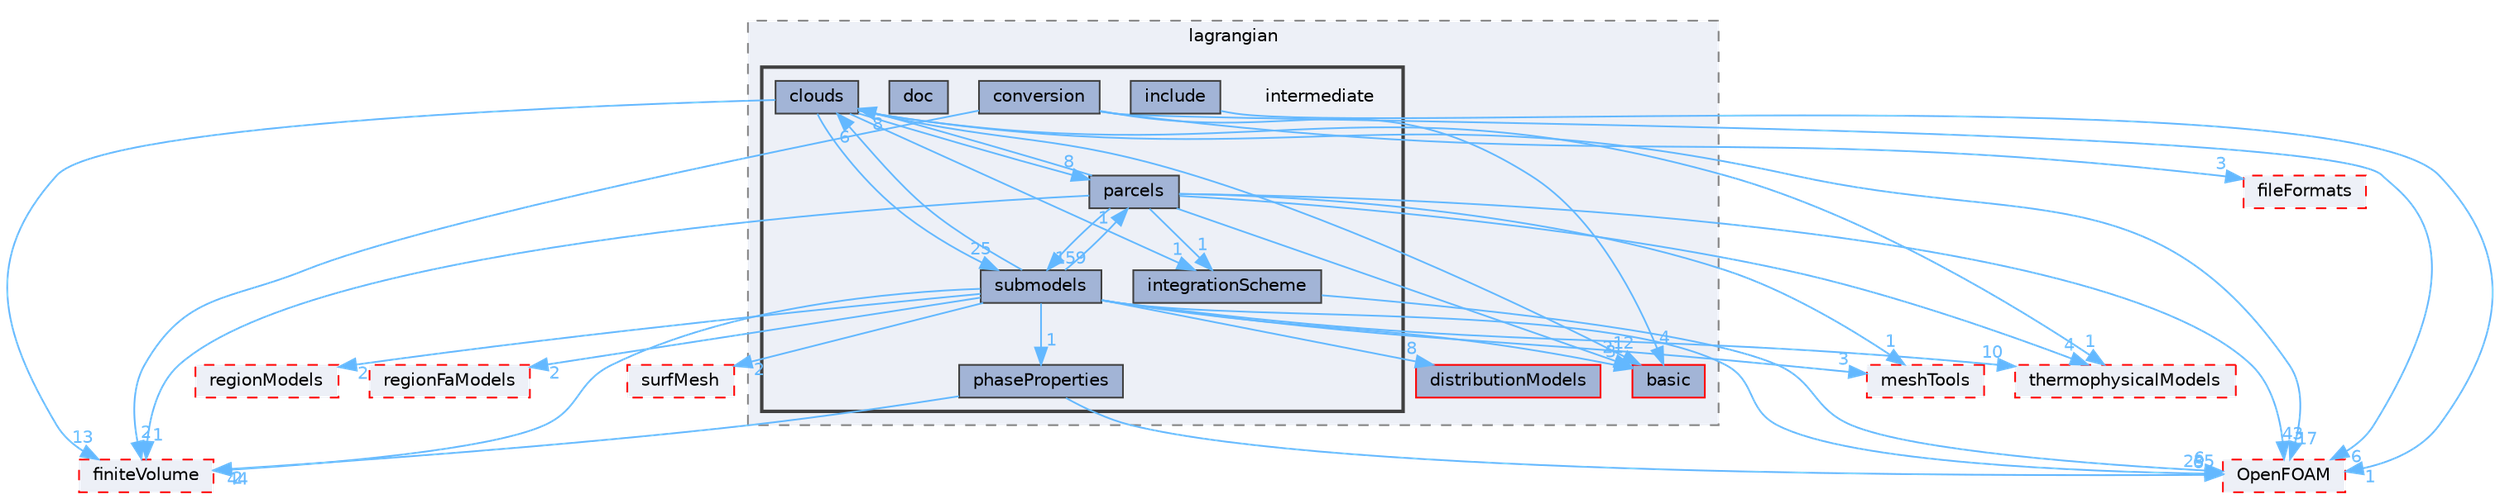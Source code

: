 digraph "src/lagrangian/intermediate"
{
 // LATEX_PDF_SIZE
  bgcolor="transparent";
  edge [fontname=Helvetica,fontsize=10,labelfontname=Helvetica,labelfontsize=10];
  node [fontname=Helvetica,fontsize=10,shape=box,height=0.2,width=0.4];
  compound=true
  subgraph clusterdir_f8c25efc4b6f6a8502a42d5af7554d23 {
    graph [ bgcolor="#edf0f7", pencolor="grey50", label="lagrangian", fontname=Helvetica,fontsize=10 style="filled,dashed", URL="dir_f8c25efc4b6f6a8502a42d5af7554d23.html",tooltip=""]
  dir_584e0ab0901b4327f36f4285cac7f2f8 [label="basic", fillcolor="#a2b4d6", color="red", style="filled", URL="dir_584e0ab0901b4327f36f4285cac7f2f8.html",tooltip=""];
  dir_d6927c2879faa997b7d01c6ca71e518d [label="distributionModels", fillcolor="#a2b4d6", color="red", style="filled", URL="dir_d6927c2879faa997b7d01c6ca71e518d.html",tooltip=""];
  subgraph clusterdir_d3c32a493136c130c1f0d51f4f35c297 {
    graph [ bgcolor="#edf0f7", pencolor="grey25", label="", fontname=Helvetica,fontsize=10 style="filled,bold", URL="dir_d3c32a493136c130c1f0d51f4f35c297.html",tooltip=""]
    dir_d3c32a493136c130c1f0d51f4f35c297 [shape=plaintext, label="intermediate"];
  dir_bdd630a78c14e3d279a2564e7964fc69 [label="clouds", fillcolor="#a2b4d6", color="grey25", style="filled", URL="dir_bdd630a78c14e3d279a2564e7964fc69.html",tooltip=""];
  dir_e25888efae61286d6fcfe7e070eb13d5 [label="conversion", fillcolor="#a2b4d6", color="grey25", style="filled", URL="dir_e25888efae61286d6fcfe7e070eb13d5.html",tooltip=""];
  dir_17183b5ab28fabcb5382cfca8209316b [label="doc", fillcolor="#a2b4d6", color="grey25", style="filled", URL="dir_17183b5ab28fabcb5382cfca8209316b.html",tooltip=""];
  dir_058fcb6f5ba8ea00df547cbc88264f97 [label="include", fillcolor="#a2b4d6", color="grey25", style="filled", URL="dir_058fcb6f5ba8ea00df547cbc88264f97.html",tooltip=""];
  dir_b883d9ef4401f3bc7334173de6a907cc [label="integrationScheme", fillcolor="#a2b4d6", color="grey25", style="filled", URL="dir_b883d9ef4401f3bc7334173de6a907cc.html",tooltip=""];
  dir_b8d19ddbdf0975644e34192d6313800e [label="parcels", fillcolor="#a2b4d6", color="grey25", style="filled", URL="dir_b8d19ddbdf0975644e34192d6313800e.html",tooltip=""];
  dir_970d888d503ae0b030e8ecd5b80bb0f3 [label="phaseProperties", fillcolor="#a2b4d6", color="grey25", style="filled", URL="dir_970d888d503ae0b030e8ecd5b80bb0f3.html",tooltip=""];
  dir_825de5f87f0ef3ae7d76ccd6a5458244 [label="submodels", fillcolor="#a2b4d6", color="grey25", style="filled", URL="dir_825de5f87f0ef3ae7d76ccd6a5458244.html",tooltip=""];
  }
  }
  dir_0a88fe22feb23ce5f078a04a1df67721 [label="surfMesh", fillcolor="#edf0f7", color="red", style="filled,dashed", URL="dir_0a88fe22feb23ce5f078a04a1df67721.html",tooltip=""];
  dir_2778d089ec5c4f66810b11f753867003 [label="thermophysicalModels", fillcolor="#edf0f7", color="red", style="filled,dashed", URL="dir_2778d089ec5c4f66810b11f753867003.html",tooltip=""];
  dir_9bd15774b555cf7259a6fa18f99fe99b [label="finiteVolume", fillcolor="#edf0f7", color="red", style="filled,dashed", URL="dir_9bd15774b555cf7259a6fa18f99fe99b.html",tooltip=""];
  dir_ae30ad0bef50cf391b24c614251bb9fd [label="meshTools", fillcolor="#edf0f7", color="red", style="filled,dashed", URL="dir_ae30ad0bef50cf391b24c614251bb9fd.html",tooltip=""];
  dir_b05602f37bb521a7142c0a3e200b5f35 [label="fileFormats", fillcolor="#edf0f7", color="red", style="filled,dashed", URL="dir_b05602f37bb521a7142c0a3e200b5f35.html",tooltip=""];
  dir_c5473ff19b20e6ec4dfe5c310b3778a8 [label="OpenFOAM", fillcolor="#edf0f7", color="red", style="filled,dashed", URL="dir_c5473ff19b20e6ec4dfe5c310b3778a8.html",tooltip=""];
  dir_1cee61ac5e24023b73c87e3e265bd2be [label="regionModels", fillcolor="#edf0f7", color="red", style="filled,dashed", URL="dir_1cee61ac5e24023b73c87e3e265bd2be.html",tooltip=""];
  dir_256e80909904544129a5af4b82e274ea [label="regionFaModels", fillcolor="#edf0f7", color="red", style="filled,dashed", URL="dir_256e80909904544129a5af4b82e274ea.html",tooltip=""];
  dir_bdd630a78c14e3d279a2564e7964fc69->dir_584e0ab0901b4327f36f4285cac7f2f8 [headlabel="12", labeldistance=1.5 headhref="dir_000508_000211.html" href="dir_000508_000211.html" color="steelblue1" fontcolor="steelblue1"];
  dir_bdd630a78c14e3d279a2564e7964fc69->dir_b8d19ddbdf0975644e34192d6313800e [headlabel="8", labeldistance=1.5 headhref="dir_000508_002785.html" href="dir_000508_002785.html" color="steelblue1" fontcolor="steelblue1"];
  dir_bdd630a78c14e3d279a2564e7964fc69->dir_c5473ff19b20e6ec4dfe5c310b3778a8 [headlabel="17", labeldistance=1.5 headhref="dir_000508_002695.html" href="dir_000508_002695.html" color="steelblue1" fontcolor="steelblue1"];
  dir_bdd630a78c14e3d279a2564e7964fc69->dir_9bd15774b555cf7259a6fa18f99fe99b [headlabel="13", labeldistance=1.5 headhref="dir_000508_001387.html" href="dir_000508_001387.html" color="steelblue1" fontcolor="steelblue1"];
  dir_bdd630a78c14e3d279a2564e7964fc69->dir_825de5f87f0ef3ae7d76ccd6a5458244 [headlabel="25", labeldistance=1.5 headhref="dir_000508_003801.html" href="dir_000508_003801.html" color="steelblue1" fontcolor="steelblue1"];
  dir_bdd630a78c14e3d279a2564e7964fc69->dir_b883d9ef4401f3bc7334173de6a907cc [headlabel="1", labeldistance=1.5 headhref="dir_000508_001882.html" href="dir_000508_001882.html" color="steelblue1" fontcolor="steelblue1"];
  dir_bdd630a78c14e3d279a2564e7964fc69->dir_2778d089ec5c4f66810b11f753867003 [headlabel="1", labeldistance=1.5 headhref="dir_000508_004022.html" href="dir_000508_004022.html" color="steelblue1" fontcolor="steelblue1"];
  dir_e25888efae61286d6fcfe7e070eb13d5->dir_9bd15774b555cf7259a6fa18f99fe99b [headlabel="2", labeldistance=1.5 headhref="dir_000683_001387.html" href="dir_000683_001387.html" color="steelblue1" fontcolor="steelblue1"];
  dir_e25888efae61286d6fcfe7e070eb13d5->dir_584e0ab0901b4327f36f4285cac7f2f8 [headlabel="4", labeldistance=1.5 headhref="dir_000683_000211.html" href="dir_000683_000211.html" color="steelblue1" fontcolor="steelblue1"];
  dir_e25888efae61286d6fcfe7e070eb13d5->dir_c5473ff19b20e6ec4dfe5c310b3778a8 [headlabel="6", labeldistance=1.5 headhref="dir_000683_002695.html" href="dir_000683_002695.html" color="steelblue1" fontcolor="steelblue1"];
  dir_e25888efae61286d6fcfe7e070eb13d5->dir_b05602f37bb521a7142c0a3e200b5f35 [headlabel="3", labeldistance=1.5 headhref="dir_000683_001353.html" href="dir_000683_001353.html" color="steelblue1" fontcolor="steelblue1"];
  dir_058fcb6f5ba8ea00df547cbc88264f97->dir_c5473ff19b20e6ec4dfe5c310b3778a8 [headlabel="1", labeldistance=1.5 headhref="dir_001800_002695.html" href="dir_001800_002695.html" color="steelblue1" fontcolor="steelblue1"];
  dir_b883d9ef4401f3bc7334173de6a907cc->dir_c5473ff19b20e6ec4dfe5c310b3778a8 [headlabel="6", labeldistance=1.5 headhref="dir_001882_002695.html" href="dir_001882_002695.html" color="steelblue1" fontcolor="steelblue1"];
  dir_b8d19ddbdf0975644e34192d6313800e->dir_584e0ab0901b4327f36f4285cac7f2f8 [headlabel="21", labeldistance=1.5 headhref="dir_002785_000211.html" href="dir_002785_000211.html" color="steelblue1" fontcolor="steelblue1"];
  dir_b8d19ddbdf0975644e34192d6313800e->dir_825de5f87f0ef3ae7d76ccd6a5458244 [headlabel="159", labeldistance=1.5 headhref="dir_002785_003801.html" href="dir_002785_003801.html" color="steelblue1" fontcolor="steelblue1"];
  dir_b8d19ddbdf0975644e34192d6313800e->dir_9bd15774b555cf7259a6fa18f99fe99b [headlabel="1", labeldistance=1.5 headhref="dir_002785_001387.html" href="dir_002785_001387.html" color="steelblue1" fontcolor="steelblue1"];
  dir_b8d19ddbdf0975644e34192d6313800e->dir_ae30ad0bef50cf391b24c614251bb9fd [headlabel="1", labeldistance=1.5 headhref="dir_002785_002382.html" href="dir_002785_002382.html" color="steelblue1" fontcolor="steelblue1"];
  dir_b8d19ddbdf0975644e34192d6313800e->dir_b883d9ef4401f3bc7334173de6a907cc [headlabel="1", labeldistance=1.5 headhref="dir_002785_001882.html" href="dir_002785_001882.html" color="steelblue1" fontcolor="steelblue1"];
  dir_b8d19ddbdf0975644e34192d6313800e->dir_bdd630a78c14e3d279a2564e7964fc69 [headlabel="8", labeldistance=1.5 headhref="dir_002785_000508.html" href="dir_002785_000508.html" color="steelblue1" fontcolor="steelblue1"];
  dir_b8d19ddbdf0975644e34192d6313800e->dir_c5473ff19b20e6ec4dfe5c310b3778a8 [headlabel="43", labeldistance=1.5 headhref="dir_002785_002695.html" href="dir_002785_002695.html" color="steelblue1" fontcolor="steelblue1"];
  dir_b8d19ddbdf0975644e34192d6313800e->dir_2778d089ec5c4f66810b11f753867003 [headlabel="4", labeldistance=1.5 headhref="dir_002785_004022.html" href="dir_002785_004022.html" color="steelblue1" fontcolor="steelblue1"];
  dir_970d888d503ae0b030e8ecd5b80bb0f3->dir_c5473ff19b20e6ec4dfe5c310b3778a8 [headlabel="6", labeldistance=1.5 headhref="dir_002902_002695.html" href="dir_002902_002695.html" color="steelblue1" fontcolor="steelblue1"];
  dir_970d888d503ae0b030e8ecd5b80bb0f3->dir_9bd15774b555cf7259a6fa18f99fe99b [headlabel="2", labeldistance=1.5 headhref="dir_002902_001387.html" href="dir_002902_001387.html" color="steelblue1" fontcolor="steelblue1"];
  dir_825de5f87f0ef3ae7d76ccd6a5458244->dir_0a88fe22feb23ce5f078a04a1df67721 [headlabel="2", labeldistance=1.5 headhref="dir_003801_003891.html" href="dir_003801_003891.html" color="steelblue1" fontcolor="steelblue1"];
  dir_825de5f87f0ef3ae7d76ccd6a5458244->dir_1cee61ac5e24023b73c87e3e265bd2be [headlabel="2", labeldistance=1.5 headhref="dir_003801_003295.html" href="dir_003801_003295.html" color="steelblue1" fontcolor="steelblue1"];
  dir_825de5f87f0ef3ae7d76ccd6a5458244->dir_256e80909904544129a5af4b82e274ea [headlabel="2", labeldistance=1.5 headhref="dir_003801_003287.html" href="dir_003801_003287.html" color="steelblue1" fontcolor="steelblue1"];
  dir_825de5f87f0ef3ae7d76ccd6a5458244->dir_2778d089ec5c4f66810b11f753867003 [headlabel="10", labeldistance=1.5 headhref="dir_003801_004022.html" href="dir_003801_004022.html" color="steelblue1" fontcolor="steelblue1"];
  dir_825de5f87f0ef3ae7d76ccd6a5458244->dir_584e0ab0901b4327f36f4285cac7f2f8 [headlabel="3", labeldistance=1.5 headhref="dir_003801_000211.html" href="dir_003801_000211.html" color="steelblue1" fontcolor="steelblue1"];
  dir_825de5f87f0ef3ae7d76ccd6a5458244->dir_970d888d503ae0b030e8ecd5b80bb0f3 [headlabel="1", labeldistance=1.5 headhref="dir_003801_002902.html" href="dir_003801_002902.html" color="steelblue1" fontcolor="steelblue1"];
  dir_825de5f87f0ef3ae7d76ccd6a5458244->dir_9bd15774b555cf7259a6fa18f99fe99b [headlabel="44", labeldistance=1.5 headhref="dir_003801_001387.html" href="dir_003801_001387.html" color="steelblue1" fontcolor="steelblue1"];
  dir_825de5f87f0ef3ae7d76ccd6a5458244->dir_ae30ad0bef50cf391b24c614251bb9fd [headlabel="3", labeldistance=1.5 headhref="dir_003801_002382.html" href="dir_003801_002382.html" color="steelblue1" fontcolor="steelblue1"];
  dir_825de5f87f0ef3ae7d76ccd6a5458244->dir_b8d19ddbdf0975644e34192d6313800e [headlabel="1", labeldistance=1.5 headhref="dir_003801_002785.html" href="dir_003801_002785.html" color="steelblue1" fontcolor="steelblue1"];
  dir_825de5f87f0ef3ae7d76ccd6a5458244->dir_bdd630a78c14e3d279a2564e7964fc69 [headlabel="6", labeldistance=1.5 headhref="dir_003801_000508.html" href="dir_003801_000508.html" color="steelblue1" fontcolor="steelblue1"];
  dir_825de5f87f0ef3ae7d76ccd6a5458244->dir_c5473ff19b20e6ec4dfe5c310b3778a8 [headlabel="235", labeldistance=1.5 headhref="dir_003801_002695.html" href="dir_003801_002695.html" color="steelblue1" fontcolor="steelblue1"];
  dir_825de5f87f0ef3ae7d76ccd6a5458244->dir_d6927c2879faa997b7d01c6ca71e518d [headlabel="8", labeldistance=1.5 headhref="dir_003801_000987.html" href="dir_003801_000987.html" color="steelblue1" fontcolor="steelblue1"];
}
